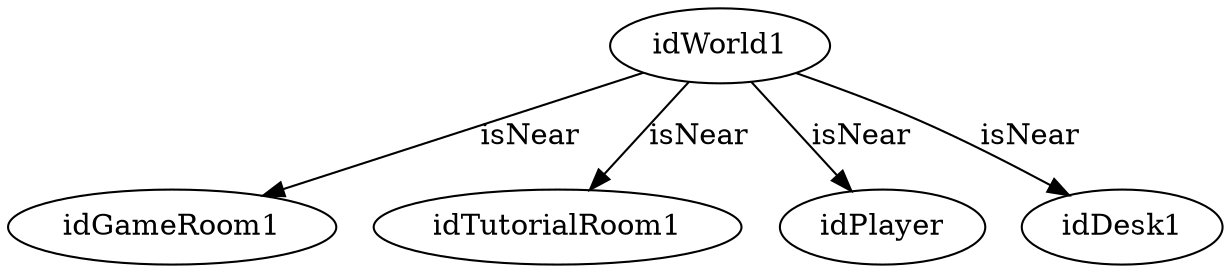 strict digraph  {
idWorld1 [node_type=entity_node];
idGameRoom1 [node_type=entity_node];
idTutorialRoom1 [node_type=entity_node];
idPlayer [node_type=entity_node];
idDesk1 [node_type=entity_node];
idWorld1 -> idGameRoom1  [edge_type=relationship, label=isNear];
idWorld1 -> idTutorialRoom1  [edge_type=relationship, label=isNear];
idWorld1 -> idPlayer  [edge_type=relationship, label=isNear];
idWorld1 -> idDesk1  [edge_type=relationship, label=isNear];
}
